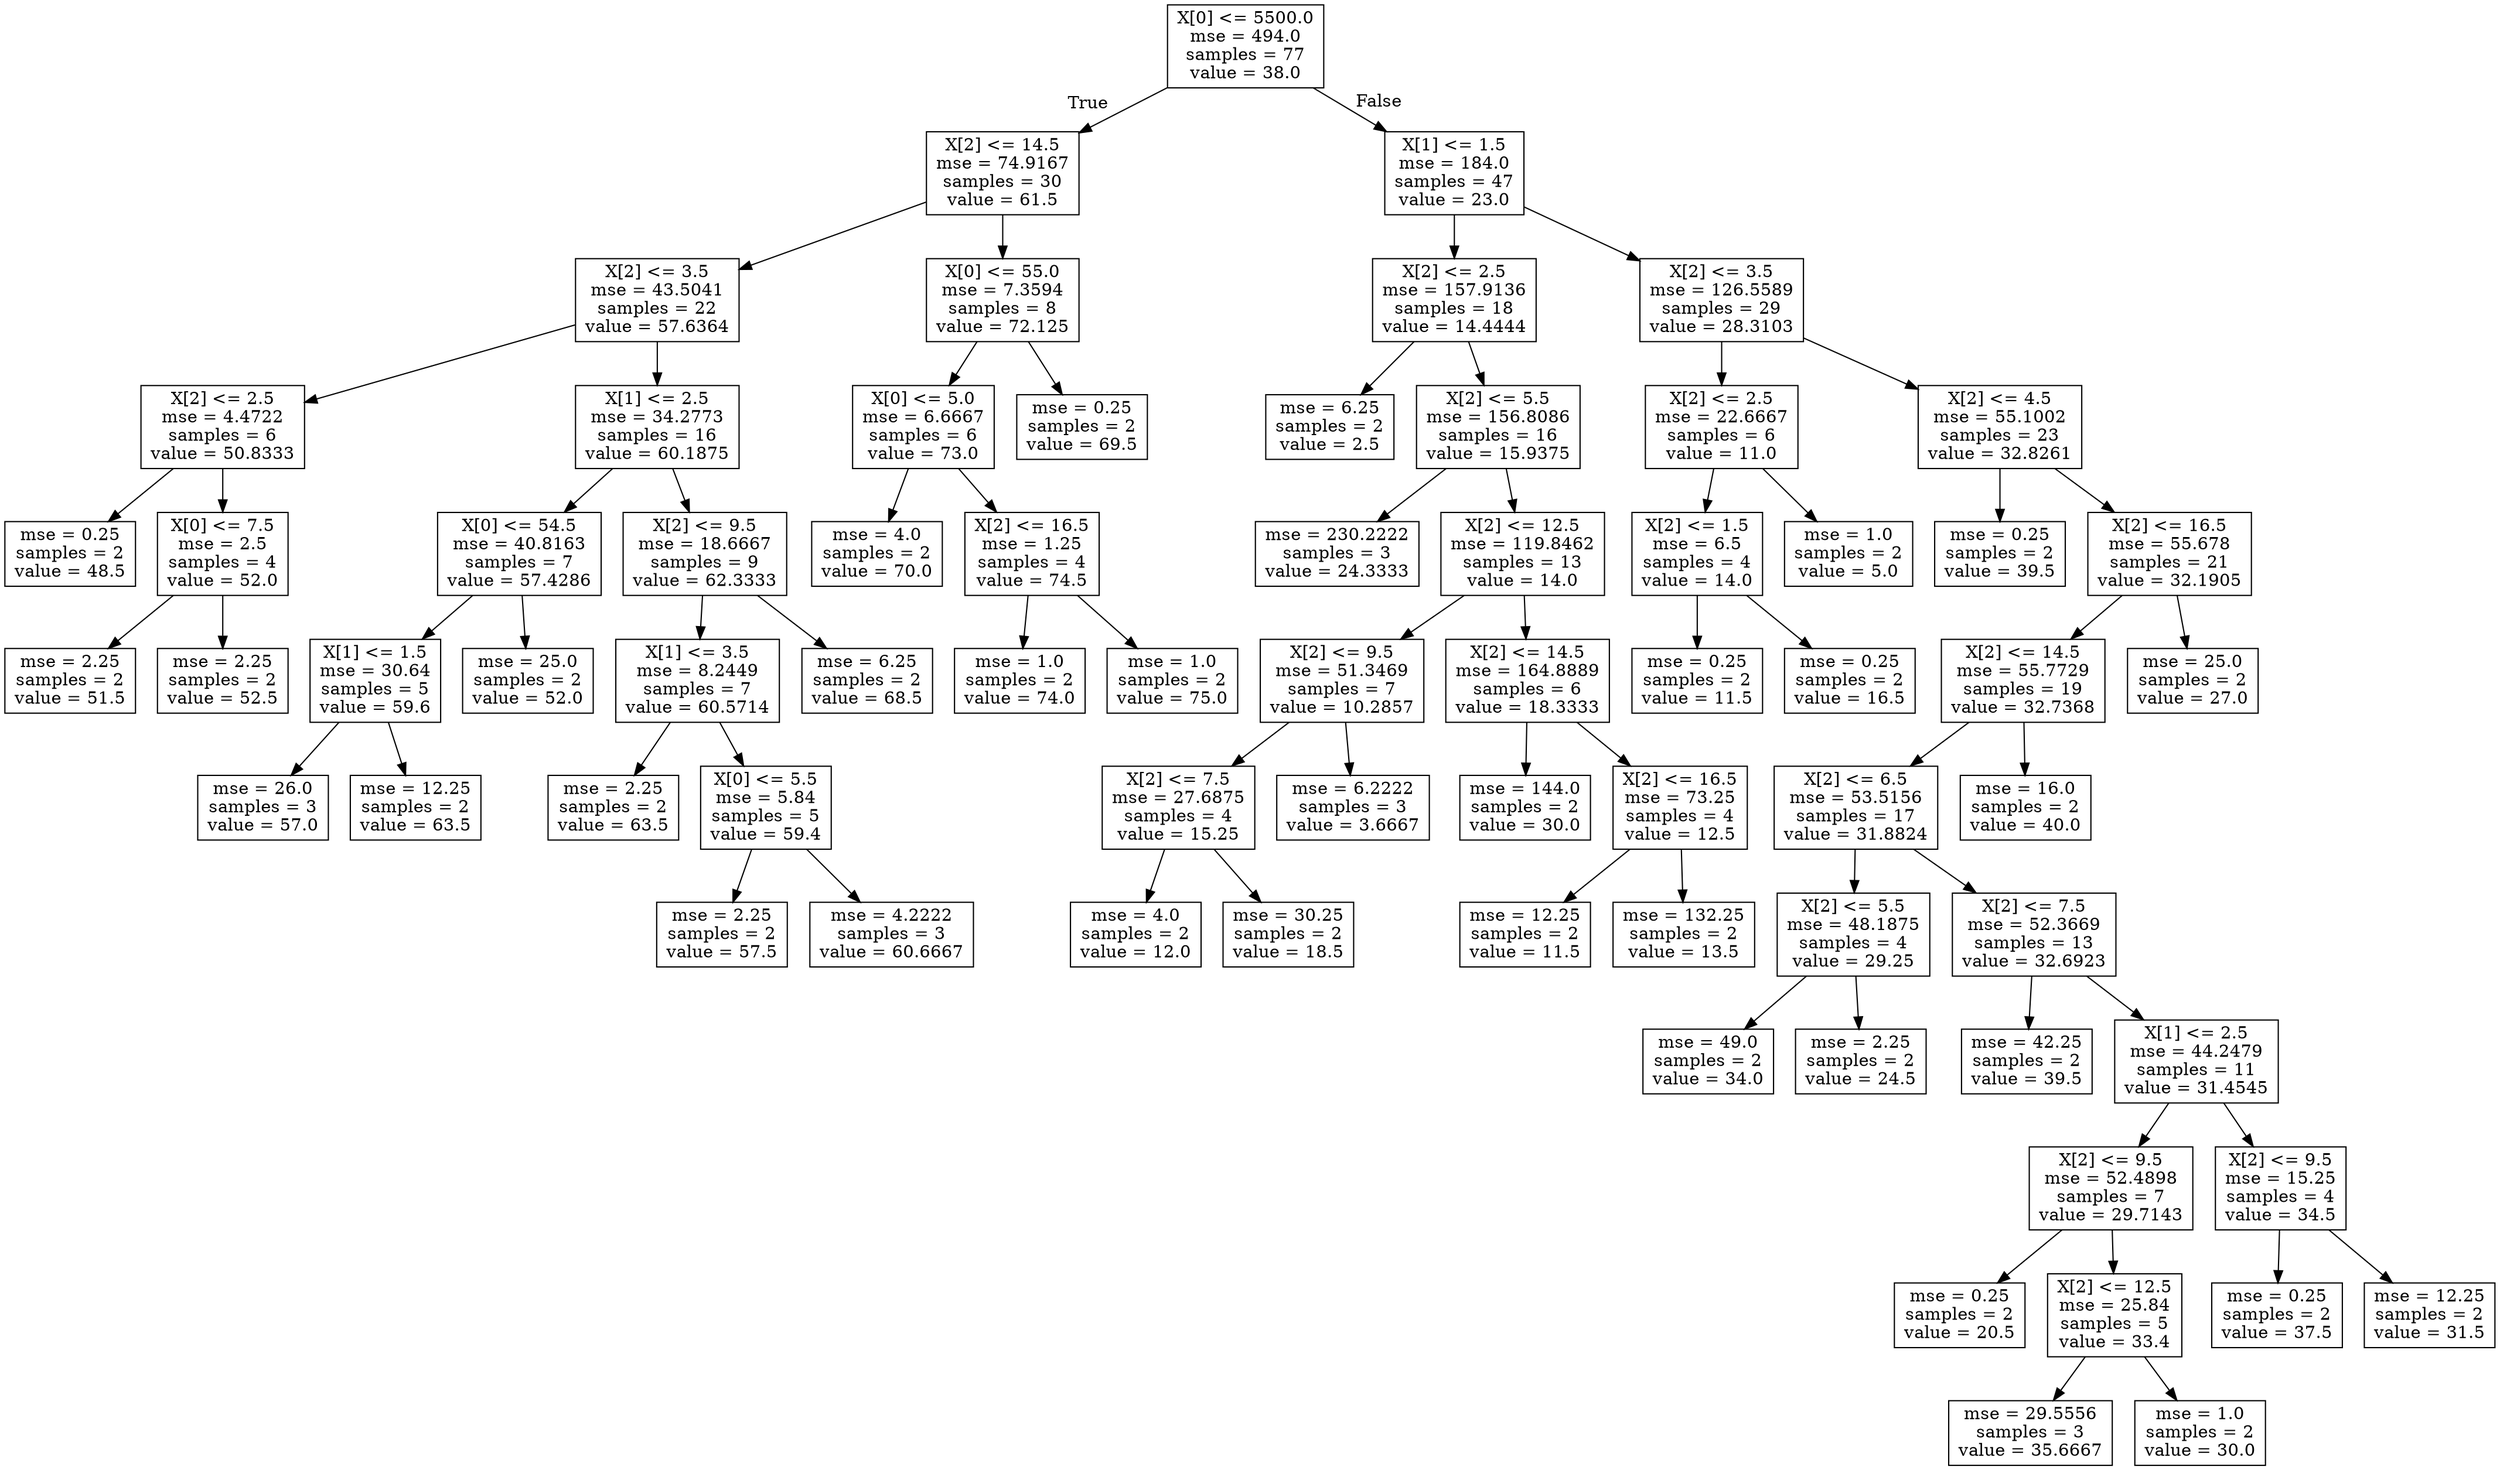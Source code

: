 digraph Tree {
node [shape=box] ;
0 [label="X[0] <= 5500.0\nmse = 494.0\nsamples = 77\nvalue = 38.0"] ;
1 [label="X[2] <= 14.5\nmse = 74.9167\nsamples = 30\nvalue = 61.5"] ;
0 -> 1 [labeldistance=2.5, labelangle=45, headlabel="True"] ;
2 [label="X[2] <= 3.5\nmse = 43.5041\nsamples = 22\nvalue = 57.6364"] ;
1 -> 2 ;
3 [label="X[2] <= 2.5\nmse = 4.4722\nsamples = 6\nvalue = 50.8333"] ;
2 -> 3 ;
4 [label="mse = 0.25\nsamples = 2\nvalue = 48.5"] ;
3 -> 4 ;
5 [label="X[0] <= 7.5\nmse = 2.5\nsamples = 4\nvalue = 52.0"] ;
3 -> 5 ;
6 [label="mse = 2.25\nsamples = 2\nvalue = 51.5"] ;
5 -> 6 ;
7 [label="mse = 2.25\nsamples = 2\nvalue = 52.5"] ;
5 -> 7 ;
8 [label="X[1] <= 2.5\nmse = 34.2773\nsamples = 16\nvalue = 60.1875"] ;
2 -> 8 ;
9 [label="X[0] <= 54.5\nmse = 40.8163\nsamples = 7\nvalue = 57.4286"] ;
8 -> 9 ;
10 [label="X[1] <= 1.5\nmse = 30.64\nsamples = 5\nvalue = 59.6"] ;
9 -> 10 ;
11 [label="mse = 26.0\nsamples = 3\nvalue = 57.0"] ;
10 -> 11 ;
12 [label="mse = 12.25\nsamples = 2\nvalue = 63.5"] ;
10 -> 12 ;
13 [label="mse = 25.0\nsamples = 2\nvalue = 52.0"] ;
9 -> 13 ;
14 [label="X[2] <= 9.5\nmse = 18.6667\nsamples = 9\nvalue = 62.3333"] ;
8 -> 14 ;
15 [label="X[1] <= 3.5\nmse = 8.2449\nsamples = 7\nvalue = 60.5714"] ;
14 -> 15 ;
16 [label="mse = 2.25\nsamples = 2\nvalue = 63.5"] ;
15 -> 16 ;
17 [label="X[0] <= 5.5\nmse = 5.84\nsamples = 5\nvalue = 59.4"] ;
15 -> 17 ;
18 [label="mse = 2.25\nsamples = 2\nvalue = 57.5"] ;
17 -> 18 ;
19 [label="mse = 4.2222\nsamples = 3\nvalue = 60.6667"] ;
17 -> 19 ;
20 [label="mse = 6.25\nsamples = 2\nvalue = 68.5"] ;
14 -> 20 ;
21 [label="X[0] <= 55.0\nmse = 7.3594\nsamples = 8\nvalue = 72.125"] ;
1 -> 21 ;
22 [label="X[0] <= 5.0\nmse = 6.6667\nsamples = 6\nvalue = 73.0"] ;
21 -> 22 ;
23 [label="mse = 4.0\nsamples = 2\nvalue = 70.0"] ;
22 -> 23 ;
24 [label="X[2] <= 16.5\nmse = 1.25\nsamples = 4\nvalue = 74.5"] ;
22 -> 24 ;
25 [label="mse = 1.0\nsamples = 2\nvalue = 74.0"] ;
24 -> 25 ;
26 [label="mse = 1.0\nsamples = 2\nvalue = 75.0"] ;
24 -> 26 ;
27 [label="mse = 0.25\nsamples = 2\nvalue = 69.5"] ;
21 -> 27 ;
28 [label="X[1] <= 1.5\nmse = 184.0\nsamples = 47\nvalue = 23.0"] ;
0 -> 28 [labeldistance=2.5, labelangle=-45, headlabel="False"] ;
29 [label="X[2] <= 2.5\nmse = 157.9136\nsamples = 18\nvalue = 14.4444"] ;
28 -> 29 ;
30 [label="mse = 6.25\nsamples = 2\nvalue = 2.5"] ;
29 -> 30 ;
31 [label="X[2] <= 5.5\nmse = 156.8086\nsamples = 16\nvalue = 15.9375"] ;
29 -> 31 ;
32 [label="mse = 230.2222\nsamples = 3\nvalue = 24.3333"] ;
31 -> 32 ;
33 [label="X[2] <= 12.5\nmse = 119.8462\nsamples = 13\nvalue = 14.0"] ;
31 -> 33 ;
34 [label="X[2] <= 9.5\nmse = 51.3469\nsamples = 7\nvalue = 10.2857"] ;
33 -> 34 ;
35 [label="X[2] <= 7.5\nmse = 27.6875\nsamples = 4\nvalue = 15.25"] ;
34 -> 35 ;
36 [label="mse = 4.0\nsamples = 2\nvalue = 12.0"] ;
35 -> 36 ;
37 [label="mse = 30.25\nsamples = 2\nvalue = 18.5"] ;
35 -> 37 ;
38 [label="mse = 6.2222\nsamples = 3\nvalue = 3.6667"] ;
34 -> 38 ;
39 [label="X[2] <= 14.5\nmse = 164.8889\nsamples = 6\nvalue = 18.3333"] ;
33 -> 39 ;
40 [label="mse = 144.0\nsamples = 2\nvalue = 30.0"] ;
39 -> 40 ;
41 [label="X[2] <= 16.5\nmse = 73.25\nsamples = 4\nvalue = 12.5"] ;
39 -> 41 ;
42 [label="mse = 12.25\nsamples = 2\nvalue = 11.5"] ;
41 -> 42 ;
43 [label="mse = 132.25\nsamples = 2\nvalue = 13.5"] ;
41 -> 43 ;
44 [label="X[2] <= 3.5\nmse = 126.5589\nsamples = 29\nvalue = 28.3103"] ;
28 -> 44 ;
45 [label="X[2] <= 2.5\nmse = 22.6667\nsamples = 6\nvalue = 11.0"] ;
44 -> 45 ;
46 [label="X[2] <= 1.5\nmse = 6.5\nsamples = 4\nvalue = 14.0"] ;
45 -> 46 ;
47 [label="mse = 0.25\nsamples = 2\nvalue = 11.5"] ;
46 -> 47 ;
48 [label="mse = 0.25\nsamples = 2\nvalue = 16.5"] ;
46 -> 48 ;
49 [label="mse = 1.0\nsamples = 2\nvalue = 5.0"] ;
45 -> 49 ;
50 [label="X[2] <= 4.5\nmse = 55.1002\nsamples = 23\nvalue = 32.8261"] ;
44 -> 50 ;
51 [label="mse = 0.25\nsamples = 2\nvalue = 39.5"] ;
50 -> 51 ;
52 [label="X[2] <= 16.5\nmse = 55.678\nsamples = 21\nvalue = 32.1905"] ;
50 -> 52 ;
53 [label="X[2] <= 14.5\nmse = 55.7729\nsamples = 19\nvalue = 32.7368"] ;
52 -> 53 ;
54 [label="X[2] <= 6.5\nmse = 53.5156\nsamples = 17\nvalue = 31.8824"] ;
53 -> 54 ;
55 [label="X[2] <= 5.5\nmse = 48.1875\nsamples = 4\nvalue = 29.25"] ;
54 -> 55 ;
56 [label="mse = 49.0\nsamples = 2\nvalue = 34.0"] ;
55 -> 56 ;
57 [label="mse = 2.25\nsamples = 2\nvalue = 24.5"] ;
55 -> 57 ;
58 [label="X[2] <= 7.5\nmse = 52.3669\nsamples = 13\nvalue = 32.6923"] ;
54 -> 58 ;
59 [label="mse = 42.25\nsamples = 2\nvalue = 39.5"] ;
58 -> 59 ;
60 [label="X[1] <= 2.5\nmse = 44.2479\nsamples = 11\nvalue = 31.4545"] ;
58 -> 60 ;
61 [label="X[2] <= 9.5\nmse = 52.4898\nsamples = 7\nvalue = 29.7143"] ;
60 -> 61 ;
62 [label="mse = 0.25\nsamples = 2\nvalue = 20.5"] ;
61 -> 62 ;
63 [label="X[2] <= 12.5\nmse = 25.84\nsamples = 5\nvalue = 33.4"] ;
61 -> 63 ;
64 [label="mse = 29.5556\nsamples = 3\nvalue = 35.6667"] ;
63 -> 64 ;
65 [label="mse = 1.0\nsamples = 2\nvalue = 30.0"] ;
63 -> 65 ;
66 [label="X[2] <= 9.5\nmse = 15.25\nsamples = 4\nvalue = 34.5"] ;
60 -> 66 ;
67 [label="mse = 0.25\nsamples = 2\nvalue = 37.5"] ;
66 -> 67 ;
68 [label="mse = 12.25\nsamples = 2\nvalue = 31.5"] ;
66 -> 68 ;
69 [label="mse = 16.0\nsamples = 2\nvalue = 40.0"] ;
53 -> 69 ;
70 [label="mse = 25.0\nsamples = 2\nvalue = 27.0"] ;
52 -> 70 ;
}